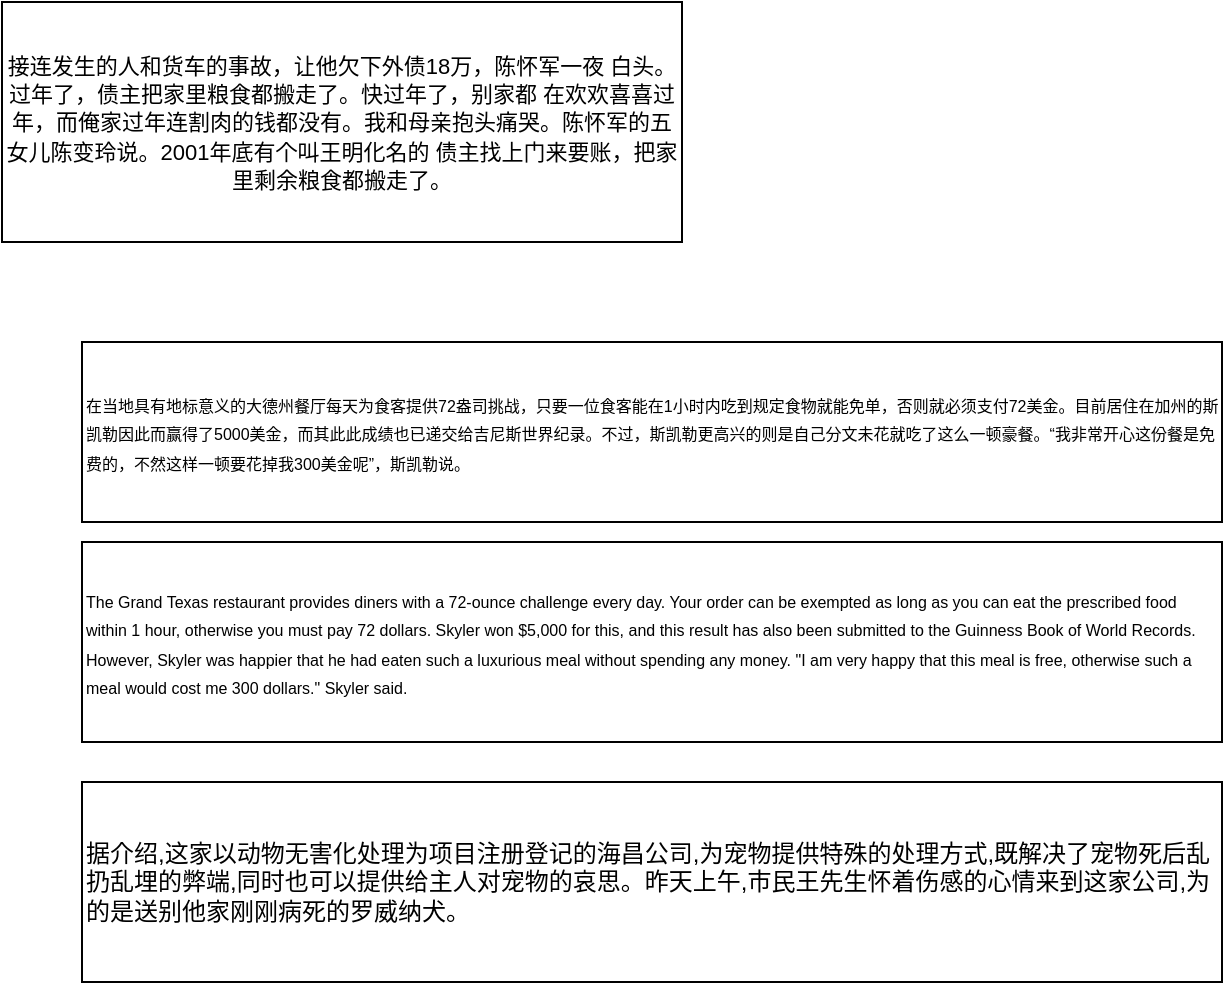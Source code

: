<mxfile version="15.0.2" type="github">
  <diagram id="HPst22vvmvAOV6Ry2rXI" name="Page-1">
    <mxGraphModel dx="619" dy="338" grid="1" gridSize="10" guides="1" tooltips="1" connect="1" arrows="1" fold="1" page="1" pageScale="1" pageWidth="600" pageHeight="700" math="0" shadow="0">
      <root>
        <mxCell id="0" />
        <mxCell id="1" parent="0" />
        <mxCell id="Onb9mag9hN51fVFquNFM-1" value="&lt;font style=&quot;font-size: 11px&quot;&gt;接连发生的人和货车的事故，让他欠下外债18万，陈怀军一夜 白头。过年了，债主把家里粮食都搬走了。快过年了，别家都 在欢欢喜喜过年，而俺家过年连割肉的钱都没有。我和母亲抱头痛哭。陈怀军的五女儿陈变玲说。2001年底有个叫王明化名的 债主找上门来要账，把家里剩余粮食都搬走了。&lt;/font&gt;" style="rounded=0;whiteSpace=wrap;html=1;" vertex="1" parent="1">
          <mxGeometry x="30" y="20" width="340" height="120" as="geometry" />
        </mxCell>
        <mxCell id="Onb9mag9hN51fVFquNFM-2" value="&lt;div&gt;&lt;font style=&quot;font-size: 8px&quot;&gt;在当地具有地标意义的大德州餐厅每天为食客提供72盎司挑战，只要一位食客能在1小时内吃到规定食物就能免单，否则就必须支付72美金。目前居住在加州的斯凯勒因此而赢得了5000美金，而其此此成绩也已递交给吉尼斯世界纪录。不过，斯凯勒更高兴的则是自己分文未花就吃了这么一顿豪餐。“我非常开心这份餐是免费的，不然这样一顿要花掉我300美金呢”，斯凯勒说。&lt;/font&gt;&lt;/div&gt;" style="text;html=1;align=left;verticalAlign=middle;whiteSpace=wrap;rounded=0;strokeColor=#000000;" vertex="1" parent="1">
          <mxGeometry x="70" y="190" width="570" height="90" as="geometry" />
        </mxCell>
        <mxCell id="Onb9mag9hN51fVFquNFM-3" value="&lt;div&gt;&lt;font style=&quot;font-size: 8px&quot;&gt;The Grand Texas restaurant provides diners with a 72-ounce challenge every day. Your order can be exempted as long as you can eat the prescribed food within 1 hour, otherwise you must pay 72 dollars. Skyler won $5,000 for this, and this result has also been submitted to the Guinness Book of World Records. However, Skyler was happier that he had eaten such a luxurious meal without spending any money. &quot;I am very happy that this meal is free, otherwise such a meal would cost me 300 dollars.&quot; Skyler said.&lt;/font&gt;&lt;/div&gt;" style="text;html=1;align=left;verticalAlign=middle;whiteSpace=wrap;rounded=0;strokeColor=#000000;" vertex="1" parent="1">
          <mxGeometry x="70" y="290" width="570" height="100" as="geometry" />
        </mxCell>
        <mxCell id="Onb9mag9hN51fVFquNFM-4" value="&lt;div&gt;据介绍,&lt;span&gt;这家以动物无害化处理为项目注册登记的海昌公司,&lt;/span&gt;&lt;span&gt;为宠物提供特殊的处理方式,&lt;/span&gt;&lt;span&gt;既解决了宠物死后乱 扔乱埋的弊端,&lt;/span&gt;&lt;span&gt;同时也可以提供给主人对宠物的哀思。&lt;/span&gt;&lt;span&gt;昨天上午,&lt;/span&gt;&lt;span&gt;市民王先生怀着伤感的心情来到这家公司,&lt;/span&gt;&lt;span&gt;为的是送别他家刚刚病死的罗威纳犬。&lt;/span&gt;&lt;/div&gt;" style="text;html=1;align=left;verticalAlign=middle;whiteSpace=wrap;rounded=0;strokeColor=#000000;" vertex="1" parent="1">
          <mxGeometry x="70" y="410" width="570" height="100" as="geometry" />
        </mxCell>
      </root>
    </mxGraphModel>
  </diagram>
</mxfile>
